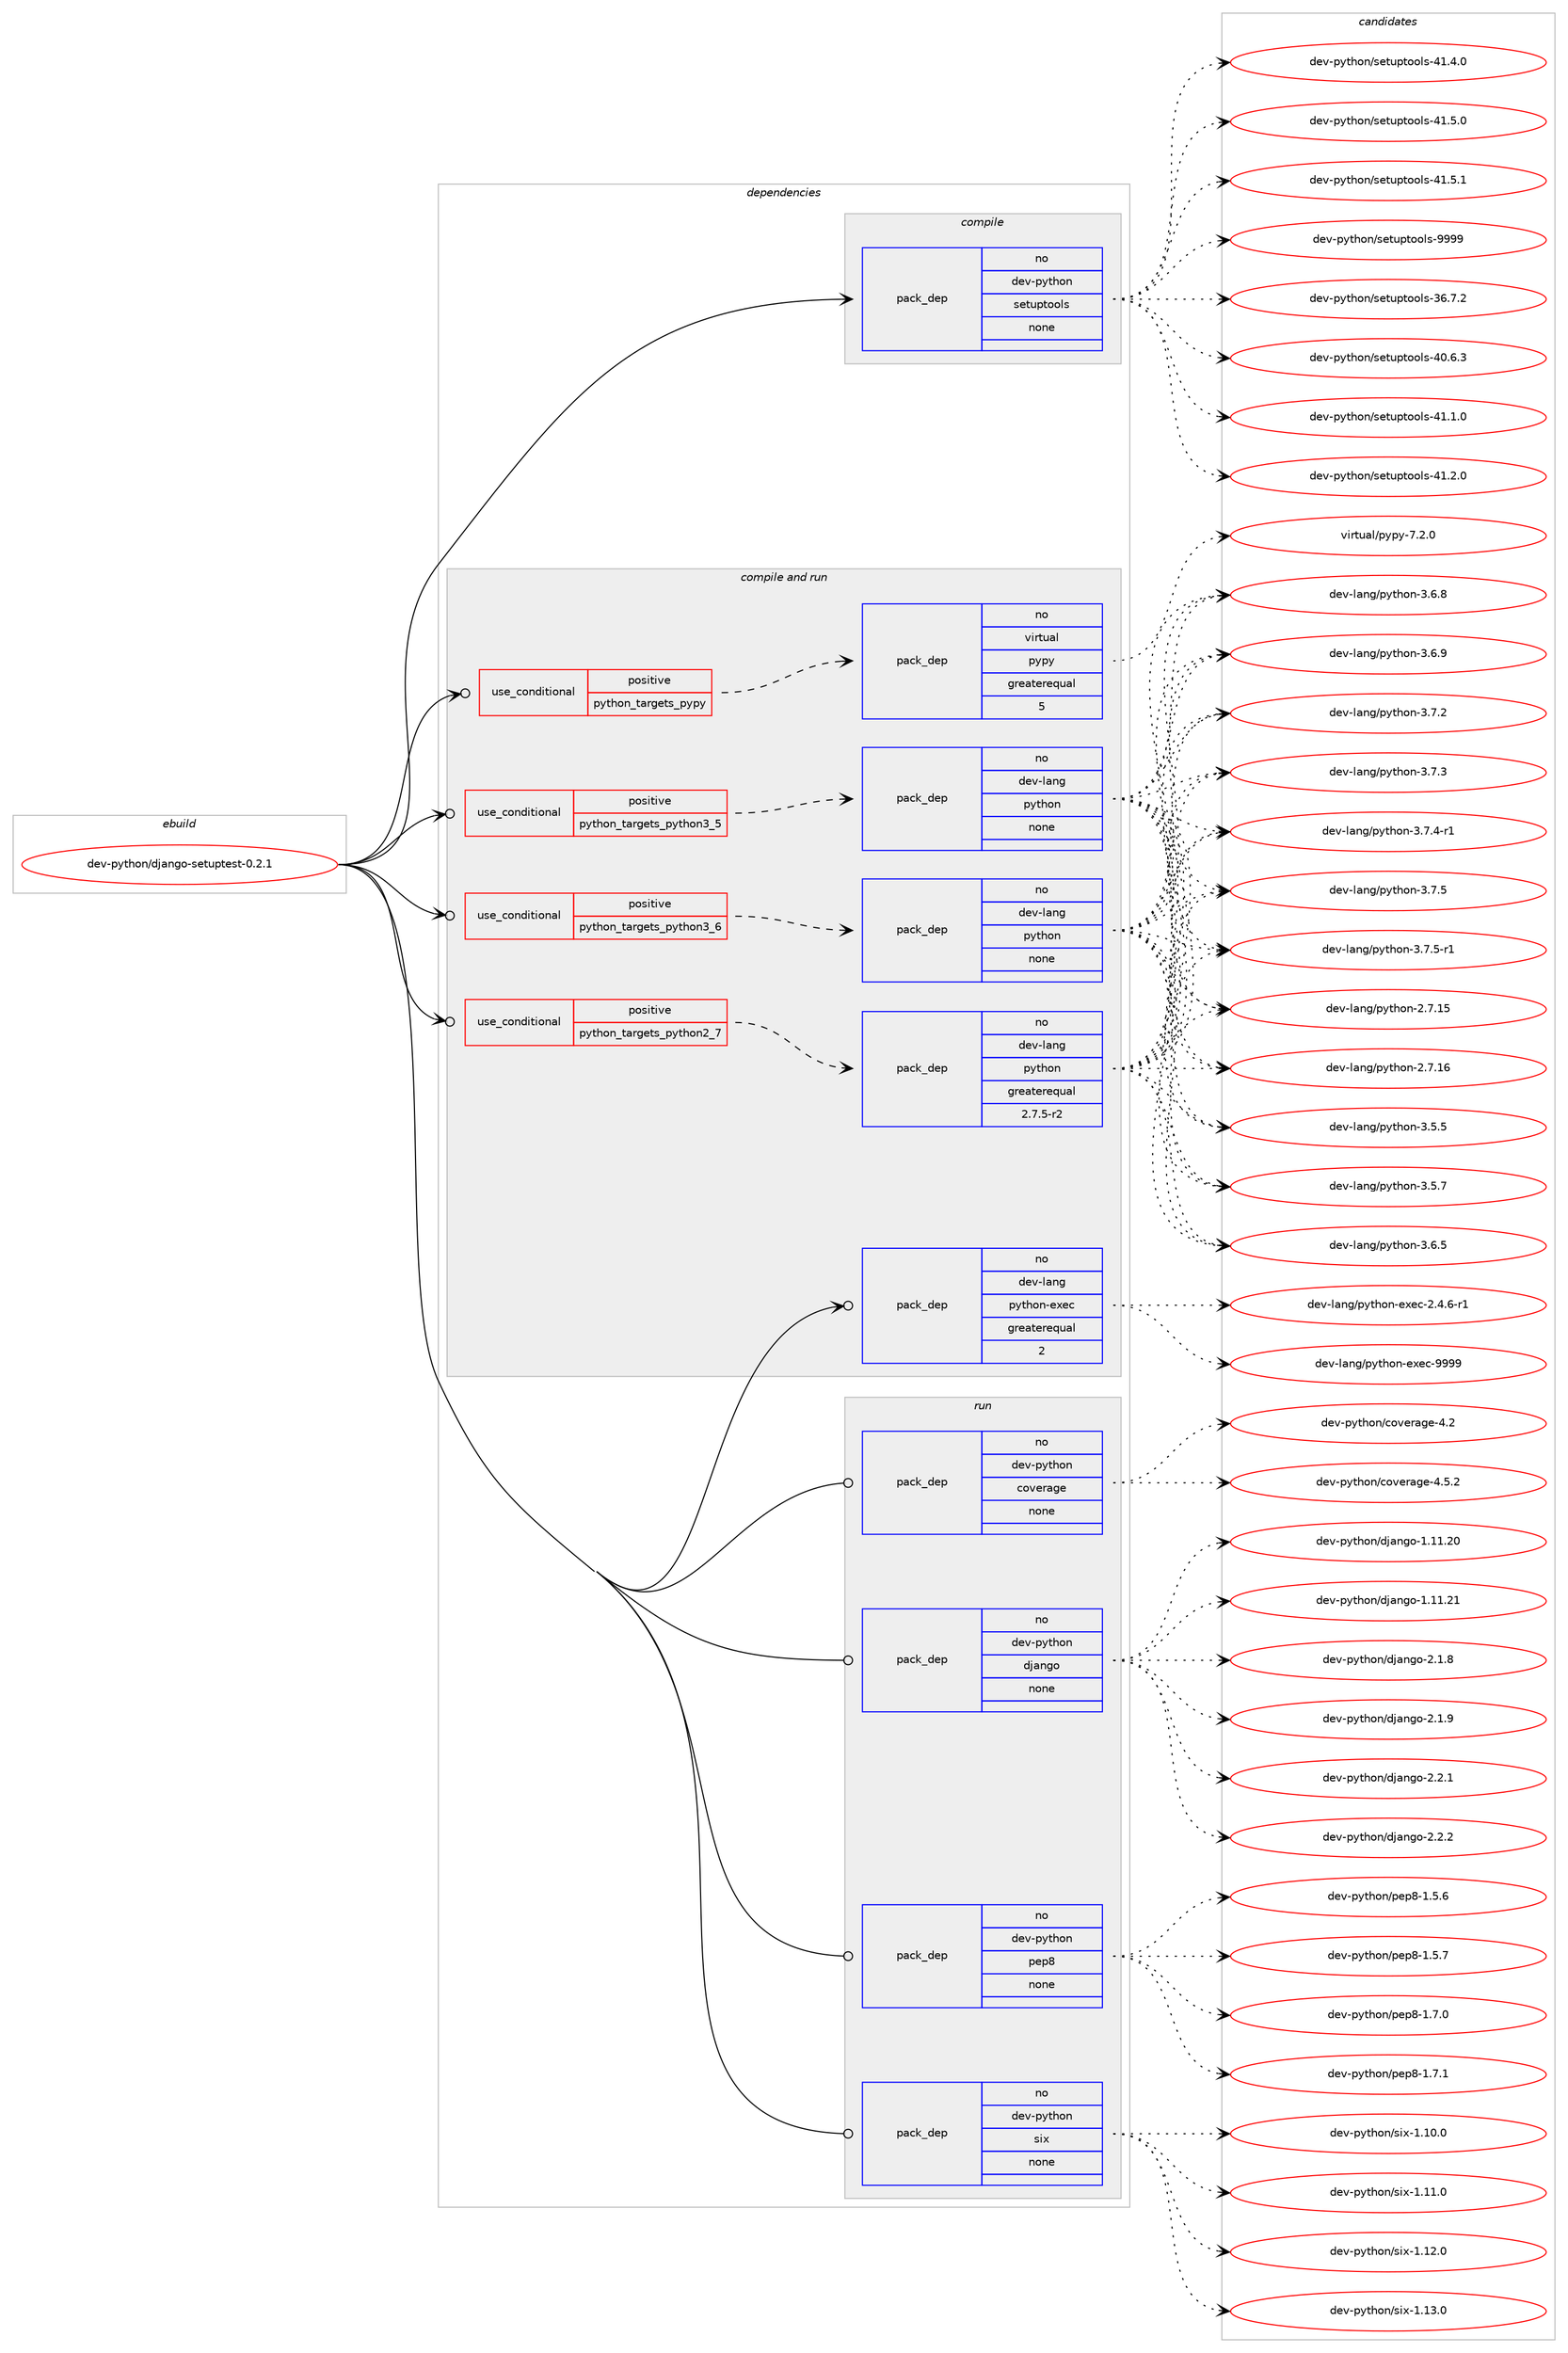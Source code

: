 digraph prolog {

# *************
# Graph options
# *************

newrank=true;
concentrate=true;
compound=true;
graph [rankdir=LR,fontname=Helvetica,fontsize=10,ranksep=1.5];#, ranksep=2.5, nodesep=0.2];
edge  [arrowhead=vee];
node  [fontname=Helvetica,fontsize=10];

# **********
# The ebuild
# **********

subgraph cluster_leftcol {
color=gray;
rank=same;
label=<<i>ebuild</i>>;
id [label="dev-python/django-setuptest-0.2.1", color=red, width=4, href="../dev-python/django-setuptest-0.2.1.svg"];
}

# ****************
# The dependencies
# ****************

subgraph cluster_midcol {
color=gray;
label=<<i>dependencies</i>>;
subgraph cluster_compile {
fillcolor="#eeeeee";
style=filled;
label=<<i>compile</i>>;
subgraph pack451721 {
dependency602107 [label=<<TABLE BORDER="0" CELLBORDER="1" CELLSPACING="0" CELLPADDING="4" WIDTH="220"><TR><TD ROWSPAN="6" CELLPADDING="30">pack_dep</TD></TR><TR><TD WIDTH="110">no</TD></TR><TR><TD>dev-python</TD></TR><TR><TD>setuptools</TD></TR><TR><TD>none</TD></TR><TR><TD></TD></TR></TABLE>>, shape=none, color=blue];
}
id:e -> dependency602107:w [weight=20,style="solid",arrowhead="vee"];
}
subgraph cluster_compileandrun {
fillcolor="#eeeeee";
style=filled;
label=<<i>compile and run</i>>;
subgraph cond138592 {
dependency602108 [label=<<TABLE BORDER="0" CELLBORDER="1" CELLSPACING="0" CELLPADDING="4"><TR><TD ROWSPAN="3" CELLPADDING="10">use_conditional</TD></TR><TR><TD>positive</TD></TR><TR><TD>python_targets_pypy</TD></TR></TABLE>>, shape=none, color=red];
subgraph pack451722 {
dependency602109 [label=<<TABLE BORDER="0" CELLBORDER="1" CELLSPACING="0" CELLPADDING="4" WIDTH="220"><TR><TD ROWSPAN="6" CELLPADDING="30">pack_dep</TD></TR><TR><TD WIDTH="110">no</TD></TR><TR><TD>virtual</TD></TR><TR><TD>pypy</TD></TR><TR><TD>greaterequal</TD></TR><TR><TD>5</TD></TR></TABLE>>, shape=none, color=blue];
}
dependency602108:e -> dependency602109:w [weight=20,style="dashed",arrowhead="vee"];
}
id:e -> dependency602108:w [weight=20,style="solid",arrowhead="odotvee"];
subgraph cond138593 {
dependency602110 [label=<<TABLE BORDER="0" CELLBORDER="1" CELLSPACING="0" CELLPADDING="4"><TR><TD ROWSPAN="3" CELLPADDING="10">use_conditional</TD></TR><TR><TD>positive</TD></TR><TR><TD>python_targets_python2_7</TD></TR></TABLE>>, shape=none, color=red];
subgraph pack451723 {
dependency602111 [label=<<TABLE BORDER="0" CELLBORDER="1" CELLSPACING="0" CELLPADDING="4" WIDTH="220"><TR><TD ROWSPAN="6" CELLPADDING="30">pack_dep</TD></TR><TR><TD WIDTH="110">no</TD></TR><TR><TD>dev-lang</TD></TR><TR><TD>python</TD></TR><TR><TD>greaterequal</TD></TR><TR><TD>2.7.5-r2</TD></TR></TABLE>>, shape=none, color=blue];
}
dependency602110:e -> dependency602111:w [weight=20,style="dashed",arrowhead="vee"];
}
id:e -> dependency602110:w [weight=20,style="solid",arrowhead="odotvee"];
subgraph cond138594 {
dependency602112 [label=<<TABLE BORDER="0" CELLBORDER="1" CELLSPACING="0" CELLPADDING="4"><TR><TD ROWSPAN="3" CELLPADDING="10">use_conditional</TD></TR><TR><TD>positive</TD></TR><TR><TD>python_targets_python3_5</TD></TR></TABLE>>, shape=none, color=red];
subgraph pack451724 {
dependency602113 [label=<<TABLE BORDER="0" CELLBORDER="1" CELLSPACING="0" CELLPADDING="4" WIDTH="220"><TR><TD ROWSPAN="6" CELLPADDING="30">pack_dep</TD></TR><TR><TD WIDTH="110">no</TD></TR><TR><TD>dev-lang</TD></TR><TR><TD>python</TD></TR><TR><TD>none</TD></TR><TR><TD></TD></TR></TABLE>>, shape=none, color=blue];
}
dependency602112:e -> dependency602113:w [weight=20,style="dashed",arrowhead="vee"];
}
id:e -> dependency602112:w [weight=20,style="solid",arrowhead="odotvee"];
subgraph cond138595 {
dependency602114 [label=<<TABLE BORDER="0" CELLBORDER="1" CELLSPACING="0" CELLPADDING="4"><TR><TD ROWSPAN="3" CELLPADDING="10">use_conditional</TD></TR><TR><TD>positive</TD></TR><TR><TD>python_targets_python3_6</TD></TR></TABLE>>, shape=none, color=red];
subgraph pack451725 {
dependency602115 [label=<<TABLE BORDER="0" CELLBORDER="1" CELLSPACING="0" CELLPADDING="4" WIDTH="220"><TR><TD ROWSPAN="6" CELLPADDING="30">pack_dep</TD></TR><TR><TD WIDTH="110">no</TD></TR><TR><TD>dev-lang</TD></TR><TR><TD>python</TD></TR><TR><TD>none</TD></TR><TR><TD></TD></TR></TABLE>>, shape=none, color=blue];
}
dependency602114:e -> dependency602115:w [weight=20,style="dashed",arrowhead="vee"];
}
id:e -> dependency602114:w [weight=20,style="solid",arrowhead="odotvee"];
subgraph pack451726 {
dependency602116 [label=<<TABLE BORDER="0" CELLBORDER="1" CELLSPACING="0" CELLPADDING="4" WIDTH="220"><TR><TD ROWSPAN="6" CELLPADDING="30">pack_dep</TD></TR><TR><TD WIDTH="110">no</TD></TR><TR><TD>dev-lang</TD></TR><TR><TD>python-exec</TD></TR><TR><TD>greaterequal</TD></TR><TR><TD>2</TD></TR></TABLE>>, shape=none, color=blue];
}
id:e -> dependency602116:w [weight=20,style="solid",arrowhead="odotvee"];
}
subgraph cluster_run {
fillcolor="#eeeeee";
style=filled;
label=<<i>run</i>>;
subgraph pack451727 {
dependency602117 [label=<<TABLE BORDER="0" CELLBORDER="1" CELLSPACING="0" CELLPADDING="4" WIDTH="220"><TR><TD ROWSPAN="6" CELLPADDING="30">pack_dep</TD></TR><TR><TD WIDTH="110">no</TD></TR><TR><TD>dev-python</TD></TR><TR><TD>coverage</TD></TR><TR><TD>none</TD></TR><TR><TD></TD></TR></TABLE>>, shape=none, color=blue];
}
id:e -> dependency602117:w [weight=20,style="solid",arrowhead="odot"];
subgraph pack451728 {
dependency602118 [label=<<TABLE BORDER="0" CELLBORDER="1" CELLSPACING="0" CELLPADDING="4" WIDTH="220"><TR><TD ROWSPAN="6" CELLPADDING="30">pack_dep</TD></TR><TR><TD WIDTH="110">no</TD></TR><TR><TD>dev-python</TD></TR><TR><TD>django</TD></TR><TR><TD>none</TD></TR><TR><TD></TD></TR></TABLE>>, shape=none, color=blue];
}
id:e -> dependency602118:w [weight=20,style="solid",arrowhead="odot"];
subgraph pack451729 {
dependency602119 [label=<<TABLE BORDER="0" CELLBORDER="1" CELLSPACING="0" CELLPADDING="4" WIDTH="220"><TR><TD ROWSPAN="6" CELLPADDING="30">pack_dep</TD></TR><TR><TD WIDTH="110">no</TD></TR><TR><TD>dev-python</TD></TR><TR><TD>pep8</TD></TR><TR><TD>none</TD></TR><TR><TD></TD></TR></TABLE>>, shape=none, color=blue];
}
id:e -> dependency602119:w [weight=20,style="solid",arrowhead="odot"];
subgraph pack451730 {
dependency602120 [label=<<TABLE BORDER="0" CELLBORDER="1" CELLSPACING="0" CELLPADDING="4" WIDTH="220"><TR><TD ROWSPAN="6" CELLPADDING="30">pack_dep</TD></TR><TR><TD WIDTH="110">no</TD></TR><TR><TD>dev-python</TD></TR><TR><TD>six</TD></TR><TR><TD>none</TD></TR><TR><TD></TD></TR></TABLE>>, shape=none, color=blue];
}
id:e -> dependency602120:w [weight=20,style="solid",arrowhead="odot"];
}
}

# **************
# The candidates
# **************

subgraph cluster_choices {
rank=same;
color=gray;
label=<<i>candidates</i>>;

subgraph choice451721 {
color=black;
nodesep=1;
choice100101118451121211161041111104711510111611711211611111110811545515446554650 [label="dev-python/setuptools-36.7.2", color=red, width=4,href="../dev-python/setuptools-36.7.2.svg"];
choice100101118451121211161041111104711510111611711211611111110811545524846544651 [label="dev-python/setuptools-40.6.3", color=red, width=4,href="../dev-python/setuptools-40.6.3.svg"];
choice100101118451121211161041111104711510111611711211611111110811545524946494648 [label="dev-python/setuptools-41.1.0", color=red, width=4,href="../dev-python/setuptools-41.1.0.svg"];
choice100101118451121211161041111104711510111611711211611111110811545524946504648 [label="dev-python/setuptools-41.2.0", color=red, width=4,href="../dev-python/setuptools-41.2.0.svg"];
choice100101118451121211161041111104711510111611711211611111110811545524946524648 [label="dev-python/setuptools-41.4.0", color=red, width=4,href="../dev-python/setuptools-41.4.0.svg"];
choice100101118451121211161041111104711510111611711211611111110811545524946534648 [label="dev-python/setuptools-41.5.0", color=red, width=4,href="../dev-python/setuptools-41.5.0.svg"];
choice100101118451121211161041111104711510111611711211611111110811545524946534649 [label="dev-python/setuptools-41.5.1", color=red, width=4,href="../dev-python/setuptools-41.5.1.svg"];
choice10010111845112121116104111110471151011161171121161111111081154557575757 [label="dev-python/setuptools-9999", color=red, width=4,href="../dev-python/setuptools-9999.svg"];
dependency602107:e -> choice100101118451121211161041111104711510111611711211611111110811545515446554650:w [style=dotted,weight="100"];
dependency602107:e -> choice100101118451121211161041111104711510111611711211611111110811545524846544651:w [style=dotted,weight="100"];
dependency602107:e -> choice100101118451121211161041111104711510111611711211611111110811545524946494648:w [style=dotted,weight="100"];
dependency602107:e -> choice100101118451121211161041111104711510111611711211611111110811545524946504648:w [style=dotted,weight="100"];
dependency602107:e -> choice100101118451121211161041111104711510111611711211611111110811545524946524648:w [style=dotted,weight="100"];
dependency602107:e -> choice100101118451121211161041111104711510111611711211611111110811545524946534648:w [style=dotted,weight="100"];
dependency602107:e -> choice100101118451121211161041111104711510111611711211611111110811545524946534649:w [style=dotted,weight="100"];
dependency602107:e -> choice10010111845112121116104111110471151011161171121161111111081154557575757:w [style=dotted,weight="100"];
}
subgraph choice451722 {
color=black;
nodesep=1;
choice1181051141161179710847112121112121455546504648 [label="virtual/pypy-7.2.0", color=red, width=4,href="../virtual/pypy-7.2.0.svg"];
dependency602109:e -> choice1181051141161179710847112121112121455546504648:w [style=dotted,weight="100"];
}
subgraph choice451723 {
color=black;
nodesep=1;
choice10010111845108971101034711212111610411111045504655464953 [label="dev-lang/python-2.7.15", color=red, width=4,href="../dev-lang/python-2.7.15.svg"];
choice10010111845108971101034711212111610411111045504655464954 [label="dev-lang/python-2.7.16", color=red, width=4,href="../dev-lang/python-2.7.16.svg"];
choice100101118451089711010347112121116104111110455146534653 [label="dev-lang/python-3.5.5", color=red, width=4,href="../dev-lang/python-3.5.5.svg"];
choice100101118451089711010347112121116104111110455146534655 [label="dev-lang/python-3.5.7", color=red, width=4,href="../dev-lang/python-3.5.7.svg"];
choice100101118451089711010347112121116104111110455146544653 [label="dev-lang/python-3.6.5", color=red, width=4,href="../dev-lang/python-3.6.5.svg"];
choice100101118451089711010347112121116104111110455146544656 [label="dev-lang/python-3.6.8", color=red, width=4,href="../dev-lang/python-3.6.8.svg"];
choice100101118451089711010347112121116104111110455146544657 [label="dev-lang/python-3.6.9", color=red, width=4,href="../dev-lang/python-3.6.9.svg"];
choice100101118451089711010347112121116104111110455146554650 [label="dev-lang/python-3.7.2", color=red, width=4,href="../dev-lang/python-3.7.2.svg"];
choice100101118451089711010347112121116104111110455146554651 [label="dev-lang/python-3.7.3", color=red, width=4,href="../dev-lang/python-3.7.3.svg"];
choice1001011184510897110103471121211161041111104551465546524511449 [label="dev-lang/python-3.7.4-r1", color=red, width=4,href="../dev-lang/python-3.7.4-r1.svg"];
choice100101118451089711010347112121116104111110455146554653 [label="dev-lang/python-3.7.5", color=red, width=4,href="../dev-lang/python-3.7.5.svg"];
choice1001011184510897110103471121211161041111104551465546534511449 [label="dev-lang/python-3.7.5-r1", color=red, width=4,href="../dev-lang/python-3.7.5-r1.svg"];
dependency602111:e -> choice10010111845108971101034711212111610411111045504655464953:w [style=dotted,weight="100"];
dependency602111:e -> choice10010111845108971101034711212111610411111045504655464954:w [style=dotted,weight="100"];
dependency602111:e -> choice100101118451089711010347112121116104111110455146534653:w [style=dotted,weight="100"];
dependency602111:e -> choice100101118451089711010347112121116104111110455146534655:w [style=dotted,weight="100"];
dependency602111:e -> choice100101118451089711010347112121116104111110455146544653:w [style=dotted,weight="100"];
dependency602111:e -> choice100101118451089711010347112121116104111110455146544656:w [style=dotted,weight="100"];
dependency602111:e -> choice100101118451089711010347112121116104111110455146544657:w [style=dotted,weight="100"];
dependency602111:e -> choice100101118451089711010347112121116104111110455146554650:w [style=dotted,weight="100"];
dependency602111:e -> choice100101118451089711010347112121116104111110455146554651:w [style=dotted,weight="100"];
dependency602111:e -> choice1001011184510897110103471121211161041111104551465546524511449:w [style=dotted,weight="100"];
dependency602111:e -> choice100101118451089711010347112121116104111110455146554653:w [style=dotted,weight="100"];
dependency602111:e -> choice1001011184510897110103471121211161041111104551465546534511449:w [style=dotted,weight="100"];
}
subgraph choice451724 {
color=black;
nodesep=1;
choice10010111845108971101034711212111610411111045504655464953 [label="dev-lang/python-2.7.15", color=red, width=4,href="../dev-lang/python-2.7.15.svg"];
choice10010111845108971101034711212111610411111045504655464954 [label="dev-lang/python-2.7.16", color=red, width=4,href="../dev-lang/python-2.7.16.svg"];
choice100101118451089711010347112121116104111110455146534653 [label="dev-lang/python-3.5.5", color=red, width=4,href="../dev-lang/python-3.5.5.svg"];
choice100101118451089711010347112121116104111110455146534655 [label="dev-lang/python-3.5.7", color=red, width=4,href="../dev-lang/python-3.5.7.svg"];
choice100101118451089711010347112121116104111110455146544653 [label="dev-lang/python-3.6.5", color=red, width=4,href="../dev-lang/python-3.6.5.svg"];
choice100101118451089711010347112121116104111110455146544656 [label="dev-lang/python-3.6.8", color=red, width=4,href="../dev-lang/python-3.6.8.svg"];
choice100101118451089711010347112121116104111110455146544657 [label="dev-lang/python-3.6.9", color=red, width=4,href="../dev-lang/python-3.6.9.svg"];
choice100101118451089711010347112121116104111110455146554650 [label="dev-lang/python-3.7.2", color=red, width=4,href="../dev-lang/python-3.7.2.svg"];
choice100101118451089711010347112121116104111110455146554651 [label="dev-lang/python-3.7.3", color=red, width=4,href="../dev-lang/python-3.7.3.svg"];
choice1001011184510897110103471121211161041111104551465546524511449 [label="dev-lang/python-3.7.4-r1", color=red, width=4,href="../dev-lang/python-3.7.4-r1.svg"];
choice100101118451089711010347112121116104111110455146554653 [label="dev-lang/python-3.7.5", color=red, width=4,href="../dev-lang/python-3.7.5.svg"];
choice1001011184510897110103471121211161041111104551465546534511449 [label="dev-lang/python-3.7.5-r1", color=red, width=4,href="../dev-lang/python-3.7.5-r1.svg"];
dependency602113:e -> choice10010111845108971101034711212111610411111045504655464953:w [style=dotted,weight="100"];
dependency602113:e -> choice10010111845108971101034711212111610411111045504655464954:w [style=dotted,weight="100"];
dependency602113:e -> choice100101118451089711010347112121116104111110455146534653:w [style=dotted,weight="100"];
dependency602113:e -> choice100101118451089711010347112121116104111110455146534655:w [style=dotted,weight="100"];
dependency602113:e -> choice100101118451089711010347112121116104111110455146544653:w [style=dotted,weight="100"];
dependency602113:e -> choice100101118451089711010347112121116104111110455146544656:w [style=dotted,weight="100"];
dependency602113:e -> choice100101118451089711010347112121116104111110455146544657:w [style=dotted,weight="100"];
dependency602113:e -> choice100101118451089711010347112121116104111110455146554650:w [style=dotted,weight="100"];
dependency602113:e -> choice100101118451089711010347112121116104111110455146554651:w [style=dotted,weight="100"];
dependency602113:e -> choice1001011184510897110103471121211161041111104551465546524511449:w [style=dotted,weight="100"];
dependency602113:e -> choice100101118451089711010347112121116104111110455146554653:w [style=dotted,weight="100"];
dependency602113:e -> choice1001011184510897110103471121211161041111104551465546534511449:w [style=dotted,weight="100"];
}
subgraph choice451725 {
color=black;
nodesep=1;
choice10010111845108971101034711212111610411111045504655464953 [label="dev-lang/python-2.7.15", color=red, width=4,href="../dev-lang/python-2.7.15.svg"];
choice10010111845108971101034711212111610411111045504655464954 [label="dev-lang/python-2.7.16", color=red, width=4,href="../dev-lang/python-2.7.16.svg"];
choice100101118451089711010347112121116104111110455146534653 [label="dev-lang/python-3.5.5", color=red, width=4,href="../dev-lang/python-3.5.5.svg"];
choice100101118451089711010347112121116104111110455146534655 [label="dev-lang/python-3.5.7", color=red, width=4,href="../dev-lang/python-3.5.7.svg"];
choice100101118451089711010347112121116104111110455146544653 [label="dev-lang/python-3.6.5", color=red, width=4,href="../dev-lang/python-3.6.5.svg"];
choice100101118451089711010347112121116104111110455146544656 [label="dev-lang/python-3.6.8", color=red, width=4,href="../dev-lang/python-3.6.8.svg"];
choice100101118451089711010347112121116104111110455146544657 [label="dev-lang/python-3.6.9", color=red, width=4,href="../dev-lang/python-3.6.9.svg"];
choice100101118451089711010347112121116104111110455146554650 [label="dev-lang/python-3.7.2", color=red, width=4,href="../dev-lang/python-3.7.2.svg"];
choice100101118451089711010347112121116104111110455146554651 [label="dev-lang/python-3.7.3", color=red, width=4,href="../dev-lang/python-3.7.3.svg"];
choice1001011184510897110103471121211161041111104551465546524511449 [label="dev-lang/python-3.7.4-r1", color=red, width=4,href="../dev-lang/python-3.7.4-r1.svg"];
choice100101118451089711010347112121116104111110455146554653 [label="dev-lang/python-3.7.5", color=red, width=4,href="../dev-lang/python-3.7.5.svg"];
choice1001011184510897110103471121211161041111104551465546534511449 [label="dev-lang/python-3.7.5-r1", color=red, width=4,href="../dev-lang/python-3.7.5-r1.svg"];
dependency602115:e -> choice10010111845108971101034711212111610411111045504655464953:w [style=dotted,weight="100"];
dependency602115:e -> choice10010111845108971101034711212111610411111045504655464954:w [style=dotted,weight="100"];
dependency602115:e -> choice100101118451089711010347112121116104111110455146534653:w [style=dotted,weight="100"];
dependency602115:e -> choice100101118451089711010347112121116104111110455146534655:w [style=dotted,weight="100"];
dependency602115:e -> choice100101118451089711010347112121116104111110455146544653:w [style=dotted,weight="100"];
dependency602115:e -> choice100101118451089711010347112121116104111110455146544656:w [style=dotted,weight="100"];
dependency602115:e -> choice100101118451089711010347112121116104111110455146544657:w [style=dotted,weight="100"];
dependency602115:e -> choice100101118451089711010347112121116104111110455146554650:w [style=dotted,weight="100"];
dependency602115:e -> choice100101118451089711010347112121116104111110455146554651:w [style=dotted,weight="100"];
dependency602115:e -> choice1001011184510897110103471121211161041111104551465546524511449:w [style=dotted,weight="100"];
dependency602115:e -> choice100101118451089711010347112121116104111110455146554653:w [style=dotted,weight="100"];
dependency602115:e -> choice1001011184510897110103471121211161041111104551465546534511449:w [style=dotted,weight="100"];
}
subgraph choice451726 {
color=black;
nodesep=1;
choice10010111845108971101034711212111610411111045101120101994550465246544511449 [label="dev-lang/python-exec-2.4.6-r1", color=red, width=4,href="../dev-lang/python-exec-2.4.6-r1.svg"];
choice10010111845108971101034711212111610411111045101120101994557575757 [label="dev-lang/python-exec-9999", color=red, width=4,href="../dev-lang/python-exec-9999.svg"];
dependency602116:e -> choice10010111845108971101034711212111610411111045101120101994550465246544511449:w [style=dotted,weight="100"];
dependency602116:e -> choice10010111845108971101034711212111610411111045101120101994557575757:w [style=dotted,weight="100"];
}
subgraph choice451727 {
color=black;
nodesep=1;
choice1001011184511212111610411111047991111181011149710310145524650 [label="dev-python/coverage-4.2", color=red, width=4,href="../dev-python/coverage-4.2.svg"];
choice10010111845112121116104111110479911111810111497103101455246534650 [label="dev-python/coverage-4.5.2", color=red, width=4,href="../dev-python/coverage-4.5.2.svg"];
dependency602117:e -> choice1001011184511212111610411111047991111181011149710310145524650:w [style=dotted,weight="100"];
dependency602117:e -> choice10010111845112121116104111110479911111810111497103101455246534650:w [style=dotted,weight="100"];
}
subgraph choice451728 {
color=black;
nodesep=1;
choice1001011184511212111610411111047100106971101031114549464949465048 [label="dev-python/django-1.11.20", color=red, width=4,href="../dev-python/django-1.11.20.svg"];
choice1001011184511212111610411111047100106971101031114549464949465049 [label="dev-python/django-1.11.21", color=red, width=4,href="../dev-python/django-1.11.21.svg"];
choice100101118451121211161041111104710010697110103111455046494656 [label="dev-python/django-2.1.8", color=red, width=4,href="../dev-python/django-2.1.8.svg"];
choice100101118451121211161041111104710010697110103111455046494657 [label="dev-python/django-2.1.9", color=red, width=4,href="../dev-python/django-2.1.9.svg"];
choice100101118451121211161041111104710010697110103111455046504649 [label="dev-python/django-2.2.1", color=red, width=4,href="../dev-python/django-2.2.1.svg"];
choice100101118451121211161041111104710010697110103111455046504650 [label="dev-python/django-2.2.2", color=red, width=4,href="../dev-python/django-2.2.2.svg"];
dependency602118:e -> choice1001011184511212111610411111047100106971101031114549464949465048:w [style=dotted,weight="100"];
dependency602118:e -> choice1001011184511212111610411111047100106971101031114549464949465049:w [style=dotted,weight="100"];
dependency602118:e -> choice100101118451121211161041111104710010697110103111455046494656:w [style=dotted,weight="100"];
dependency602118:e -> choice100101118451121211161041111104710010697110103111455046494657:w [style=dotted,weight="100"];
dependency602118:e -> choice100101118451121211161041111104710010697110103111455046504649:w [style=dotted,weight="100"];
dependency602118:e -> choice100101118451121211161041111104710010697110103111455046504650:w [style=dotted,weight="100"];
}
subgraph choice451729 {
color=black;
nodesep=1;
choice100101118451121211161041111104711210111256454946534654 [label="dev-python/pep8-1.5.6", color=red, width=4,href="../dev-python/pep8-1.5.6.svg"];
choice100101118451121211161041111104711210111256454946534655 [label="dev-python/pep8-1.5.7", color=red, width=4,href="../dev-python/pep8-1.5.7.svg"];
choice100101118451121211161041111104711210111256454946554648 [label="dev-python/pep8-1.7.0", color=red, width=4,href="../dev-python/pep8-1.7.0.svg"];
choice100101118451121211161041111104711210111256454946554649 [label="dev-python/pep8-1.7.1", color=red, width=4,href="../dev-python/pep8-1.7.1.svg"];
dependency602119:e -> choice100101118451121211161041111104711210111256454946534654:w [style=dotted,weight="100"];
dependency602119:e -> choice100101118451121211161041111104711210111256454946534655:w [style=dotted,weight="100"];
dependency602119:e -> choice100101118451121211161041111104711210111256454946554648:w [style=dotted,weight="100"];
dependency602119:e -> choice100101118451121211161041111104711210111256454946554649:w [style=dotted,weight="100"];
}
subgraph choice451730 {
color=black;
nodesep=1;
choice100101118451121211161041111104711510512045494649484648 [label="dev-python/six-1.10.0", color=red, width=4,href="../dev-python/six-1.10.0.svg"];
choice100101118451121211161041111104711510512045494649494648 [label="dev-python/six-1.11.0", color=red, width=4,href="../dev-python/six-1.11.0.svg"];
choice100101118451121211161041111104711510512045494649504648 [label="dev-python/six-1.12.0", color=red, width=4,href="../dev-python/six-1.12.0.svg"];
choice100101118451121211161041111104711510512045494649514648 [label="dev-python/six-1.13.0", color=red, width=4,href="../dev-python/six-1.13.0.svg"];
dependency602120:e -> choice100101118451121211161041111104711510512045494649484648:w [style=dotted,weight="100"];
dependency602120:e -> choice100101118451121211161041111104711510512045494649494648:w [style=dotted,weight="100"];
dependency602120:e -> choice100101118451121211161041111104711510512045494649504648:w [style=dotted,weight="100"];
dependency602120:e -> choice100101118451121211161041111104711510512045494649514648:w [style=dotted,weight="100"];
}
}

}
